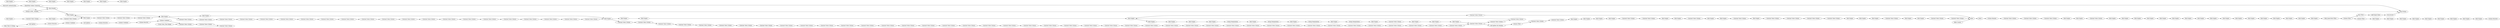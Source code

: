 digraph {
	244 -> 247
	82 -> 87
	15 -> 14
	208 -> 209
	236 -> 237
	41 -> 42
	4 -> 5
	196 -> 195
	74 -> 158
	71 -> 72
	81 -> 80
	57 -> 58
	14 -> 12
	122 -> 233
	59 -> 60
	132 -> 134
	40 -> 41
	22 -> 23
	110 -> 235
	135 -> 142
	140 -> 136
	30 -> 31
	124 -> 158
	131 -> 128
	165 -> 224
	26 -> 27
	17 -> 18
	206 -> 207
	158 -> 160
	235 -> 236
	82 -> 7
	33 -> 34
	78 -> 80
	159 -> 158
	91 -> 70
	164 -> 165
	225 -> 171
	155 -> 167
	205 -> 151
	231 -> 232
	207 -> 208
	120 -> 125
	248 -> 250
	195 -> 193
	204 -> 78
	100 -> 101
	233 -> 107
	239 -> 119
	228 -> 206
	88 -> 163
	230 -> 121
	80 -> 81
	11 -> 13
	217 -> 196
	16 -> 17
	13 -> 15
	129 -> 176
	115 -> 116
	172 -> 227
	203 -> 76
	151 -> 217
	65 -> 66
	94 -> 229
	5 -> 82
	76 -> 204
	18 -> 19
	128 -> 129
	243 -> 245
	256 -> 167
	2 -> 156
	25 -> 26
	117 -> 239
	58 -> 59
	209 -> 210
	215 -> 216
	224 -> 170
	10 -> 11
	256 -> 242
	234 -> 110
	142 -> 168
	68 -> 69
	87 -> 83
	143 -> 169
	238 -> 115
	48 -> 49
	253 -> 254
	252 -> 253
	35 -> 36
	47 -> 48
	125 -> 124
	250 -> 251
	12 -> 16
	36 -> 37
	60 -> 61
	178 -> 243
	38 -> 39
	138 -> 140
	146 -> 148
	19 -> 20
	67 -> 68
	241 -> 242
	256 -> 256
	210 -> 211
	222 -> 221
	148 -> 147
	216 -> 219
	251 -> 252
	42 -> 43
	150 -> 149
	39 -> 40
	21 -> 22
	83 -> 84
	84 -> 86
	70 -> 93
	63 -> 64
	136 -> 143
	90 -> 91
	104 -> 122
	29 -> 30
	31 -> 32
	98 -> 100
	37 -> 38
	163 -> 164
	9 -> 8
	66 -> 67
	86 -> 85
	219 -> 220
	171 -> 226
	170 -> 225
	107 -> 123
	24 -> 25
	64 -> 65
	173 -> 2
	70 -> 71
	101 -> 231
	232 -> 104
	32 -> 33
	3 -> 4
	241 -> 167
	169 -> 144
	229 -> 230
	149 -> 205
	62 -> 63
	72 -> 85
	151 -> 153
	193 -> 215
	116 -> 117
	237 -> 238
	20 -> 21
	160 -> 189
	53 -> 54
	93 -> 94
	119 -> 120
	23 -> 24
	121 -> 98
	83 -> 28
	134 -> 135
	220 -> 222
	156 -> 90
	34 -> 35
	245 -> 249
	240 -> 241
	51 -> 52
	161 -> 130
	247 -> 246
	221 -> 218
	55 -> 56
	144 -> 145
	226 -> 172
	54 -> 55
	50 -> 51
	69 -> 70
	249 -> 244
	85 -> 88
	44 -> 45
	130 -> 131
	27 -> 83
	189 -> 161
	56 -> 57
	46 -> 47
	227 -> 173
	153 -> 154
	81 -> 82
	147 -> 150
	242 -> 81
	176 -> 132
	45 -> 46
	254 -> 243
	145 -> 146
	7 -> 9
	246 -> 248
	49 -> 50
	61 -> 62
	80 -> 3
	168 -> 138
	43 -> 44
	8 -> 10
	52 -> 53
	123 -> 234
	85 -> 74
	154 -> 155
	28 -> 29
	246 [label="Column Resorter"]
	227 [label="String Manipulation"]
	222 [label="Rule Engine"]
	136 [label="Rule Engine"]
	26 [label="Constant Value Column"]
	153 [label="Row Filter"]
	217 [label="Column Filter"]
	239 [label="Constant Value Column"]
	3 [label="Constant Value Column"]
	256 [label="String to Path _Variable_"]
	189 [label="Column Rename"]
	196 [label="Rule Engine"]
	154 [label="Add Empty Rows"]
	146 [label="Rule Engine"]
	129 [label="Rule Engine"]
	12 [label="Constant Value Column"]
	16 [label="Constant Value Column"]
	150 [label="Rule Engine"]
	251 [label="Column Resorter"]
	115 [label="Rule Engine"]
	68 [label="Constant Value Column"]
	28 [label="Constant Value Column"]
	11 [label="Constant Value Column"]
	23 [label="Constant Value Column"]
	47 [label="Constant Value Column"]
	93 [label="Cell Splitter By Position"]
	135 [label="Rule Engine"]
	134 [label="Rule Engine"]
	195 [label="Rule Engine"]
	81 [label="Rule Engine"]
	5 [label="Constant Value Column"]
	107 [label="Rule Engine"]
	229 [label="Constant Value Column"]
	120 [label="Rule Engine"]
	29 [label="Constant Value Column"]
	249 [label="Constant Value Column"]
	210 [label="Rule Engine"]
	231 [label="Constant Value Column"]
	27 [label="Constant Value Column"]
	247 [label="Cell Splitter"]
	165 [label="Rule Engine"]
	9 [label="Constant Value Column"]
	58 [label="Constant Value Column"]
	8 [label="Constant Value Column"]
	252 [label="Column Combiner"]
	122 [label="Rule Engine"]
	209 [label="Rule Engine"]
	151 [label="Column Filter"]
	245 [label="Constant Value Column"]
	211 [label="Rule Engine"]
	119 [label="Rule Engine"]
	41 [label="Constant Value Column"]
	98 [label="Rule Engine"]
	54 [label="Constant Value Column"]
	144 [label="Rule Engine"]
	125 [label="Constant Value Column"]
	22 [label="Constant Value Column"]
	53 [label="Constant Value Column"]
	207 [label="Rule Engine"]
	243 [label="Constant Value Column"]
	147 [label="Rule Engine"]
	159 [label="Table Creator"]
	60 [label="Constant Value Column"]
	248 [label="Column Combiner"]
	13 [label="Constant Value Column"]
	43 [label="Constant Value Column"]
	44 [label="Constant Value Column"]
	104 [label="Rule Engine"]
	71 [label="Constant Value Column"]
	241 [label="SharePoint Online Connector"]
	88 [label="Rule Engine"]
	220 [label="Rule Engine"]
	52 [label="Constant Value Column"]
	80 [label="Rule Engine"]
	39 [label="Constant Value Column"]
	234 [label="Constant Value Column"]
	45 [label="Constant Value Column"]
	132 [label="Rule Engine"]
	91 [label="Rule Engine"]
	57 [label="Constant Value Column"]
	55 [label="Constant Value Column"]
	7 [label="Constant Value Column"]
	169 [label="Rule Engine"]
	18 [label="Constant Value Column"]
	21 [label="Constant Value Column"]
	224 [label="String Manipulation"]
	138 [label="Rule Engine"]
	121 [label="Rule Engine"]
	19 [label="Constant Value Column"]
	254 [label="Column Combiner"]
	163 [label="Rule Engine"]
	24 [label="Constant Value Column"]
	64 [label="Constant Value Column"]
	228 [label="Rule Engine"]
	237 [label="Constant Value Column"]
	156 [label="Rule Engine"]
	161 [label="Constant Value Column"]
	216 [label="Rule Engine"]
	131 [label="Constant Value Column"]
	56 [label="Constant Value Column"]
	15 [label="Constant Value Column"]
	25 [label="Constant Value Column"]
	218 [label="Column Resorter"]
	215 [label="Rule Engine"]
	240 [label="Microsoft Authentication"]
	59 [label="Constant Value Column"]
	164 [label="Rule Engine"]
	123 [label="Rule Engine"]
	90 [label="Rule Engine"]
	244 [label="Date_Time to String"]
	142 [label="Rule Engine"]
	143 [label="Rule Engine"]
	72 [label="Constant Value Column"]
	4 [label="Constant Value Column"]
	219 [label="Rule Engine"]
	61 [label="Constant Value Column"]
	124 [label="Constant Value Column"]
	14 [label="Constant Value Column"]
	117 [label="Rule Engine"]
	83 [label="Rule Engine"]
	38 [label="Constant Value Column"]
	160 [label=Joiner]
	94 [label="Column Filter"]
	35 [label="Constant Value Column"]
	235 [label="Constant Value Column"]
	62 [label="Constant Value Column"]
	82 [label="Rule Engine"]
	140 [label="Rule Engine"]
	65 [label="Constant Value Column"]
	69 [label="Constant Value Column"]
	46 [label="Constant Value Column"]
	116 [label="Rule Engine"]
	205 [label="Rule_based Row Filter"]
	155 [label=Concatenate]
	226 [label="String Manipulation"]
	40 [label="Constant Value Column"]
	30 [label="Constant Value Column"]
	128 [label="Rule Engine"]
	170 [label="Rule Engine"]
	242 [label="Excel Reader"]
	203 [label="Rule Engine"]
	167 [label="Excel Writer"]
	230 [label="Constant Value Column"]
	74 [label="Constant Value Column"]
	145 [label="Rule Engine"]
	17 [label="Constant Value Column"]
	149 [label="Rule Engine"]
	78 [label="Constant Value Column"]
	233 [label="Constant Value Column"]
	225 [label="String Manipulation"]
	168 [label="Rule Engine"]
	208 [label="Rule Engine"]
	49 [label="Constant Value Column"]
	84 [label="Rule Engine"]
	253 [label="Column Resorter"]
	206 [label="Rule Engine"]
	31 [label="Constant Value Column"]
	236 [label="Constant Value Column"]
	51 [label="Constant Value Column"]
	204 [label="Rule Engine"]
	110 [label="Rule Engine"]
	238 [label="Constant Value Column"]
	10 [label="Constant Value Column"]
	85 [label="Rule Engine"]
	86 [label="Rule Engine"]
	171 [label="Rule Engine"]
	48 [label="Constant Value Column"]
	148 [label="Rule Engine"]
	50 [label="Constant Value Column"]
	42 [label="Constant Value Column"]
	87 [label="Rule Engine"]
	173 [label="Rule Engine"]
	67 [label="Constant Value Column"]
	158 [label=Joiner]
	250 [label="Cell Splitter"]
	101 [label="Rule Engine"]
	176 [label="Constant Value Column"]
	63 [label="Constant Value Column"]
	76 [label="Constant Value Column"]
	172 [label="Rule Engine"]
	100 [label="Rule Engine"]
	178 [label="Create Date_Time Range"]
	232 [label="Constant Value Column"]
	20 [label="Constant Value Column"]
	34 [label="Constant Value Column"]
	66 [label="Constant Value Column"]
	70 [label="Constant Value Column"]
	36 [label="Constant Value Column"]
	193 [label="Rule Engine"]
	130 [label="Constant Value Column"]
	33 [label="Constant Value Column"]
	32 [label="Constant Value Column"]
	2 [label="Constant Value Column"]
	37 [label="Constant Value Column"]
	221 [label="Rule Engine"]
	rankdir=LR
}
